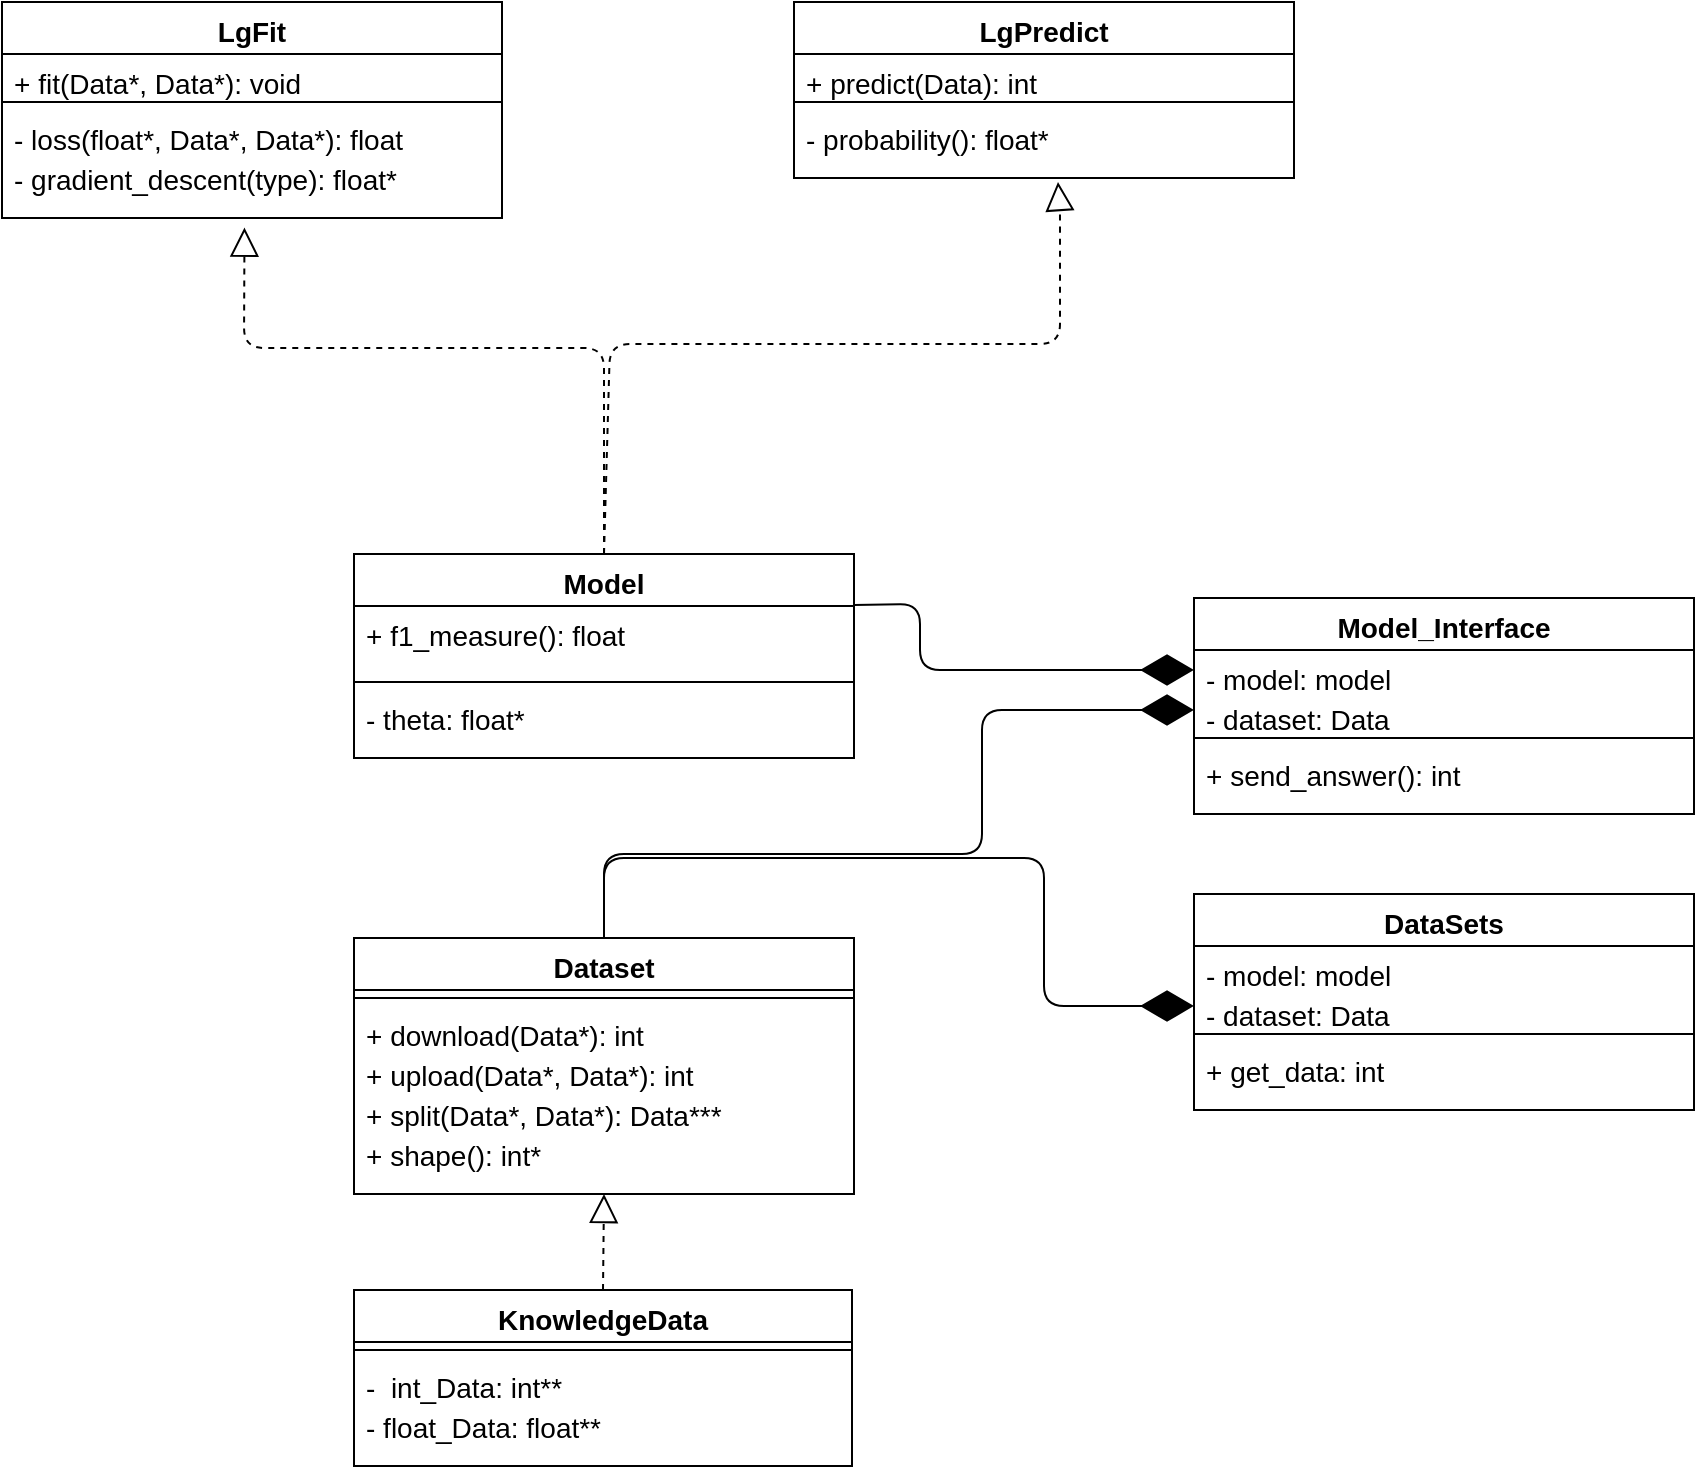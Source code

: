 <mxfile version="13.7.3" type="device"><diagram id="C5RBs43oDa-KdzZeNtuy" name="Page-1"><mxGraphModel dx="410" dy="240" grid="0" gridSize="10" guides="1" tooltips="1" connect="1" arrows="1" fold="1" page="1" pageScale="1" pageWidth="827" pageHeight="1169" math="0" shadow="0"><root><mxCell id="WIyWlLk6GJQsqaUBKTNV-0"/><mxCell id="WIyWlLk6GJQsqaUBKTNV-1" parent="WIyWlLk6GJQsqaUBKTNV-0"/><mxCell id="JwOIcO2NR_C07yvkKcZ1-20" value="Model" style="swimlane;fontStyle=1;align=center;verticalAlign=top;childLayout=stackLayout;horizontal=1;startSize=26;horizontalStack=0;resizeParent=1;resizeParentMax=0;resizeLast=0;collapsible=1;marginBottom=0;fontSize=14;" parent="WIyWlLk6GJQsqaUBKTNV-1" vertex="1"><mxGeometry x="220" y="370" width="250" height="102" as="geometry"/></mxCell><mxCell id="JwOIcO2NR_C07yvkKcZ1-21" value="+ f1_measure(): float&#10;" style="text;strokeColor=none;fillColor=none;align=left;verticalAlign=top;spacingLeft=4;spacingRight=4;overflow=hidden;rotatable=0;points=[[0,0.5],[1,0.5]];portConstraint=eastwest;fontSize=14;" parent="JwOIcO2NR_C07yvkKcZ1-20" vertex="1"><mxGeometry y="26" width="250" height="20" as="geometry"/></mxCell><mxCell id="JwOIcO2NR_C07yvkKcZ1-52" value="" style="text;strokeColor=none;fillColor=none;align=left;verticalAlign=middle;spacingTop=-1;spacingLeft=4;spacingRight=4;rotatable=0;labelPosition=right;points=[];portConstraint=eastwest;fontSize=14;" parent="JwOIcO2NR_C07yvkKcZ1-20" vertex="1"><mxGeometry y="46" width="250" height="14" as="geometry"/></mxCell><mxCell id="JwOIcO2NR_C07yvkKcZ1-22" value="" style="line;strokeWidth=1;fillColor=none;align=left;verticalAlign=middle;spacingTop=-1;spacingLeft=3;spacingRight=3;rotatable=0;labelPosition=right;points=[];portConstraint=eastwest;fontSize=14;" parent="JwOIcO2NR_C07yvkKcZ1-20" vertex="1"><mxGeometry y="60" width="250" height="8" as="geometry"/></mxCell><mxCell id="JwOIcO2NR_C07yvkKcZ1-23" value="- theta: float*" style="text;strokeColor=none;fillColor=none;align=left;verticalAlign=top;spacingLeft=4;spacingRight=4;overflow=hidden;rotatable=0;points=[[0,0.5],[1,0.5]];portConstraint=eastwest;fontSize=14;" parent="JwOIcO2NR_C07yvkKcZ1-20" vertex="1"><mxGeometry y="68" width="250" height="20" as="geometry"/></mxCell><mxCell id="JwOIcO2NR_C07yvkKcZ1-53" value="" style="text;strokeColor=none;fillColor=none;align=left;verticalAlign=middle;spacingTop=-1;spacingLeft=4;spacingRight=4;rotatable=0;labelPosition=right;points=[];portConstraint=eastwest;fontSize=14;" parent="JwOIcO2NR_C07yvkKcZ1-20" vertex="1"><mxGeometry y="88" width="250" height="14" as="geometry"/></mxCell><mxCell id="JwOIcO2NR_C07yvkKcZ1-0" value="LgFit" style="swimlane;fontStyle=1;align=center;verticalAlign=top;childLayout=stackLayout;horizontal=1;startSize=26;horizontalStack=0;resizeParent=1;resizeParentMax=0;resizeLast=0;collapsible=1;marginBottom=0;fontSize=14;" parent="WIyWlLk6GJQsqaUBKTNV-1" vertex="1"><mxGeometry x="44" y="94" width="250" height="108" as="geometry"/></mxCell><mxCell id="JwOIcO2NR_C07yvkKcZ1-6" value="+ fit(Data*, Data*): void&#10;" style="text;strokeColor=none;fillColor=none;align=left;verticalAlign=top;spacingLeft=4;spacingRight=4;overflow=hidden;rotatable=0;points=[[0,0.5],[1,0.5]];portConstraint=eastwest;fontSize=14;" parent="JwOIcO2NR_C07yvkKcZ1-0" vertex="1"><mxGeometry y="26" width="250" height="20" as="geometry"/></mxCell><mxCell id="JwOIcO2NR_C07yvkKcZ1-2" value="" style="line;strokeWidth=1;fillColor=none;align=left;verticalAlign=middle;spacingTop=-1;spacingLeft=3;spacingRight=3;rotatable=0;labelPosition=right;points=[];portConstraint=eastwest;fontSize=14;" parent="JwOIcO2NR_C07yvkKcZ1-0" vertex="1"><mxGeometry y="46" width="250" height="8" as="geometry"/></mxCell><mxCell id="JwOIcO2NR_C07yvkKcZ1-3" value="- loss(float*, Data*, Data*): float" style="text;strokeColor=none;fillColor=none;align=left;verticalAlign=top;spacingLeft=4;spacingRight=4;overflow=hidden;rotatable=0;points=[[0,0.5],[1,0.5]];portConstraint=eastwest;fontSize=14;" parent="JwOIcO2NR_C07yvkKcZ1-0" vertex="1"><mxGeometry y="54" width="250" height="20" as="geometry"/></mxCell><mxCell id="JwOIcO2NR_C07yvkKcZ1-5" value="- gradient_descent(type): float*" style="text;strokeColor=none;fillColor=none;align=left;verticalAlign=top;spacingLeft=4;spacingRight=4;overflow=hidden;rotatable=0;points=[[0,0.5],[1,0.5]];portConstraint=eastwest;fontSize=14;" parent="JwOIcO2NR_C07yvkKcZ1-0" vertex="1"><mxGeometry y="74" width="250" height="20" as="geometry"/></mxCell><mxCell id="JwOIcO2NR_C07yvkKcZ1-56" value="" style="text;strokeColor=none;fillColor=none;align=left;verticalAlign=middle;spacingTop=-1;spacingLeft=4;spacingRight=4;rotatable=0;labelPosition=right;points=[];portConstraint=eastwest;fontSize=14;" parent="JwOIcO2NR_C07yvkKcZ1-0" vertex="1"><mxGeometry y="94" width="250" height="14" as="geometry"/></mxCell><mxCell id="JwOIcO2NR_C07yvkKcZ1-7" value="LgPredict" style="swimlane;fontStyle=1;align=center;verticalAlign=top;childLayout=stackLayout;horizontal=1;startSize=26;horizontalStack=0;resizeParent=1;resizeParentMax=0;resizeLast=0;collapsible=1;marginBottom=0;fontSize=14;" parent="WIyWlLk6GJQsqaUBKTNV-1" vertex="1"><mxGeometry x="440" y="94" width="250" height="88" as="geometry"/></mxCell><mxCell id="JwOIcO2NR_C07yvkKcZ1-8" value="+ predict(Data): int&#10;" style="text;strokeColor=none;fillColor=none;align=left;verticalAlign=top;spacingLeft=4;spacingRight=4;overflow=hidden;rotatable=0;points=[[0,0.5],[1,0.5]];portConstraint=eastwest;fontSize=14;" parent="JwOIcO2NR_C07yvkKcZ1-7" vertex="1"><mxGeometry y="26" width="250" height="20" as="geometry"/></mxCell><mxCell id="JwOIcO2NR_C07yvkKcZ1-9" value="" style="line;strokeWidth=1;fillColor=none;align=left;verticalAlign=middle;spacingTop=-1;spacingLeft=3;spacingRight=3;rotatable=0;labelPosition=right;points=[];portConstraint=eastwest;fontSize=14;" parent="JwOIcO2NR_C07yvkKcZ1-7" vertex="1"><mxGeometry y="46" width="250" height="8" as="geometry"/></mxCell><mxCell id="JwOIcO2NR_C07yvkKcZ1-10" value="- probability(): float*" style="text;strokeColor=none;fillColor=none;align=left;verticalAlign=top;spacingLeft=4;spacingRight=4;overflow=hidden;rotatable=0;points=[[0,0.5],[1,0.5]];portConstraint=eastwest;fontSize=14;" parent="JwOIcO2NR_C07yvkKcZ1-7" vertex="1"><mxGeometry y="54" width="250" height="20" as="geometry"/></mxCell><mxCell id="JwOIcO2NR_C07yvkKcZ1-57" value="" style="text;strokeColor=none;fillColor=none;align=left;verticalAlign=middle;spacingTop=-1;spacingLeft=4;spacingRight=4;rotatable=0;labelPosition=right;points=[];portConstraint=eastwest;fontSize=14;" parent="JwOIcO2NR_C07yvkKcZ1-7" vertex="1"><mxGeometry y="74" width="250" height="14" as="geometry"/></mxCell><mxCell id="ceTvXgNObmvVlBZJmIR8-13" value="" style="endArrow=diamondThin;endFill=1;endSize=24;html=1;entryX=0;entryY=0.5;entryDx=0;entryDy=0;exitX=1;exitY=0.25;exitDx=0;exitDy=0;" parent="WIyWlLk6GJQsqaUBKTNV-1" source="JwOIcO2NR_C07yvkKcZ1-20" target="ceTvXgNObmvVlBZJmIR8-3" edge="1"><mxGeometry width="160" relative="1" as="geometry"><mxPoint x="539" y="601" as="sourcePoint"/><mxPoint x="699" y="601" as="targetPoint"/><Array as="points"><mxPoint x="503" y="395"/><mxPoint x="503" y="428"/></Array></mxGeometry></mxCell><mxCell id="ceTvXgNObmvVlBZJmIR8-14" value="" style="endArrow=diamondThin;endFill=1;endSize=24;html=1;entryX=0;entryY=0.5;entryDx=0;entryDy=0;exitX=0.5;exitY=0;exitDx=0;exitDy=0;" parent="WIyWlLk6GJQsqaUBKTNV-1" source="JwOIcO2NR_C07yvkKcZ1-34" target="ceTvXgNObmvVlBZJmIR8-5" edge="1"><mxGeometry width="160" relative="1" as="geometry"><mxPoint x="536" y="548" as="sourcePoint"/><mxPoint x="619" y="545.5" as="targetPoint"/><Array as="points"><mxPoint x="345" y="520"/><mxPoint x="534" y="520"/><mxPoint x="534" y="448"/></Array></mxGeometry></mxCell><mxCell id="JwOIcO2NR_C07yvkKcZ1-43" value="KnowledgeData" style="swimlane;fontStyle=1;align=center;verticalAlign=top;childLayout=stackLayout;horizontal=1;startSize=26;horizontalStack=0;resizeParent=1;resizeParentMax=0;resizeLast=0;collapsible=1;marginBottom=0;fontSize=14;" parent="WIyWlLk6GJQsqaUBKTNV-1" vertex="1"><mxGeometry x="220" y="738" width="249" height="88" as="geometry"/></mxCell><mxCell id="JwOIcO2NR_C07yvkKcZ1-44" value="" style="line;strokeWidth=1;fillColor=none;align=left;verticalAlign=middle;spacingTop=-1;spacingLeft=3;spacingRight=3;rotatable=0;labelPosition=right;points=[];portConstraint=eastwest;fontSize=14;" parent="JwOIcO2NR_C07yvkKcZ1-43" vertex="1"><mxGeometry y="26" width="249" height="8" as="geometry"/></mxCell><mxCell id="JwOIcO2NR_C07yvkKcZ1-45" value="-  int_Data: int**" style="text;strokeColor=none;fillColor=none;align=left;verticalAlign=top;spacingLeft=4;spacingRight=4;overflow=hidden;rotatable=0;points=[[0,0.5],[1,0.5]];portConstraint=eastwest;fontSize=14;" parent="JwOIcO2NR_C07yvkKcZ1-43" vertex="1"><mxGeometry y="34" width="249" height="20" as="geometry"/></mxCell><mxCell id="JwOIcO2NR_C07yvkKcZ1-46" value="- float_Data: float**" style="text;strokeColor=none;fillColor=none;align=left;verticalAlign=top;spacingLeft=4;spacingRight=4;overflow=hidden;rotatable=0;points=[[0,0.5],[1,0.5]];portConstraint=eastwest;fontSize=14;" parent="JwOIcO2NR_C07yvkKcZ1-43" vertex="1"><mxGeometry y="54" width="249" height="20" as="geometry"/></mxCell><mxCell id="JwOIcO2NR_C07yvkKcZ1-55" value="" style="text;strokeColor=none;fillColor=none;align=left;verticalAlign=middle;spacingTop=-1;spacingLeft=4;spacingRight=4;rotatable=0;labelPosition=right;points=[];portConstraint=eastwest;fontSize=14;" parent="JwOIcO2NR_C07yvkKcZ1-43" vertex="1"><mxGeometry y="74" width="249" height="14" as="geometry"/></mxCell><mxCell id="JwOIcO2NR_C07yvkKcZ1-34" value="Dataset" style="swimlane;fontStyle=1;align=center;verticalAlign=top;childLayout=stackLayout;horizontal=1;startSize=26;horizontalStack=0;resizeParent=1;resizeParentMax=0;resizeLast=0;collapsible=1;marginBottom=0;fontSize=14;" parent="WIyWlLk6GJQsqaUBKTNV-1" vertex="1"><mxGeometry x="220" y="562" width="250" height="128" as="geometry"/></mxCell><mxCell id="JwOIcO2NR_C07yvkKcZ1-36" value="" style="line;strokeWidth=1;fillColor=none;align=left;verticalAlign=middle;spacingTop=-1;spacingLeft=3;spacingRight=3;rotatable=0;labelPosition=right;points=[];portConstraint=eastwest;fontSize=14;" parent="JwOIcO2NR_C07yvkKcZ1-34" vertex="1"><mxGeometry y="26" width="250" height="8" as="geometry"/></mxCell><mxCell id="JwOIcO2NR_C07yvkKcZ1-35" value="+ download(Data*): int" style="text;strokeColor=none;fillColor=none;align=left;verticalAlign=top;spacingLeft=4;spacingRight=4;overflow=hidden;rotatable=0;points=[[0,0.5],[1,0.5]];portConstraint=eastwest;fontSize=14;" parent="JwOIcO2NR_C07yvkKcZ1-34" vertex="1"><mxGeometry y="34" width="250" height="20" as="geometry"/></mxCell><mxCell id="JwOIcO2NR_C07yvkKcZ1-39" value="+ upload(Data*, Data*): int&#10;" style="text;strokeColor=none;fillColor=none;align=left;verticalAlign=top;spacingLeft=4;spacingRight=4;overflow=hidden;rotatable=0;points=[[0,0.5],[1,0.5]];portConstraint=eastwest;fontSize=14;" parent="JwOIcO2NR_C07yvkKcZ1-34" vertex="1"><mxGeometry y="54" width="250" height="20" as="geometry"/></mxCell><mxCell id="JwOIcO2NR_C07yvkKcZ1-40" value="+ split(Data*, Data*): Data***" style="text;strokeColor=none;fillColor=none;align=left;verticalAlign=top;spacingLeft=4;spacingRight=4;overflow=hidden;rotatable=0;points=[[0,0.5],[1,0.5]];portConstraint=eastwest;fontSize=14;" parent="JwOIcO2NR_C07yvkKcZ1-34" vertex="1"><mxGeometry y="74" width="250" height="20" as="geometry"/></mxCell><mxCell id="JwOIcO2NR_C07yvkKcZ1-41" value="+ shape(): int*&#10;" style="text;strokeColor=none;fillColor=none;align=left;verticalAlign=top;spacingLeft=4;spacingRight=4;overflow=hidden;rotatable=0;points=[[0,0.5],[1,0.5]];portConstraint=eastwest;fontSize=14;" parent="JwOIcO2NR_C07yvkKcZ1-34" vertex="1"><mxGeometry y="94" width="250" height="20" as="geometry"/></mxCell><mxCell id="JwOIcO2NR_C07yvkKcZ1-54" value="" style="text;strokeColor=none;fillColor=none;align=left;verticalAlign=middle;spacingTop=-1;spacingLeft=4;spacingRight=4;rotatable=0;labelPosition=right;points=[];portConstraint=eastwest;fontSize=14;" parent="JwOIcO2NR_C07yvkKcZ1-34" vertex="1"><mxGeometry y="114" width="250" height="14" as="geometry"/></mxCell><mxCell id="ceTvXgNObmvVlBZJmIR8-1" value="Model_Interface" style="swimlane;fontStyle=1;align=center;verticalAlign=top;childLayout=stackLayout;horizontal=1;startSize=26;horizontalStack=0;resizeParent=1;resizeParentMax=0;resizeLast=0;collapsible=1;marginBottom=0;fontSize=14;" parent="WIyWlLk6GJQsqaUBKTNV-1" vertex="1"><mxGeometry x="640" y="392" width="250" height="108" as="geometry"/></mxCell><mxCell id="ceTvXgNObmvVlBZJmIR8-3" value="- model: model" style="text;strokeColor=none;fillColor=none;align=left;verticalAlign=top;spacingLeft=4;spacingRight=4;overflow=hidden;rotatable=0;points=[[0,0.5],[1,0.5]];portConstraint=eastwest;fontSize=14;" parent="ceTvXgNObmvVlBZJmIR8-1" vertex="1"><mxGeometry y="26" width="250" height="20" as="geometry"/></mxCell><mxCell id="ceTvXgNObmvVlBZJmIR8-5" value="- dataset: Data" style="text;strokeColor=none;fillColor=none;align=left;verticalAlign=top;spacingLeft=4;spacingRight=4;overflow=hidden;rotatable=0;points=[[0,0.5],[1,0.5]];portConstraint=eastwest;fontSize=14;" parent="ceTvXgNObmvVlBZJmIR8-1" vertex="1"><mxGeometry y="46" width="250" height="20" as="geometry"/></mxCell><mxCell id="ceTvXgNObmvVlBZJmIR8-2" value="" style="line;strokeWidth=1;fillColor=none;align=left;verticalAlign=middle;spacingTop=-1;spacingLeft=3;spacingRight=3;rotatable=0;labelPosition=right;points=[];portConstraint=eastwest;fontSize=14;" parent="ceTvXgNObmvVlBZJmIR8-1" vertex="1"><mxGeometry y="66" width="250" height="8" as="geometry"/></mxCell><mxCell id="ceTvXgNObmvVlBZJmIR8-6" value="+ send_answer(): int&#10;" style="text;strokeColor=none;fillColor=none;align=left;verticalAlign=top;spacingLeft=4;spacingRight=4;overflow=hidden;rotatable=0;points=[[0,0.5],[1,0.5]];portConstraint=eastwest;fontSize=14;" parent="ceTvXgNObmvVlBZJmIR8-1" vertex="1"><mxGeometry y="74" width="250" height="20" as="geometry"/></mxCell><mxCell id="ceTvXgNObmvVlBZJmIR8-7" value="" style="text;strokeColor=none;fillColor=none;align=left;verticalAlign=middle;spacingTop=-1;spacingLeft=4;spacingRight=4;rotatable=0;labelPosition=right;points=[];portConstraint=eastwest;fontSize=14;" parent="ceTvXgNObmvVlBZJmIR8-1" vertex="1"><mxGeometry y="94" width="250" height="14" as="geometry"/></mxCell><mxCell id="ceTvXgNObmvVlBZJmIR8-15" value="" style="endArrow=block;dashed=1;endFill=0;endSize=12;html=1;exitX=0.5;exitY=0;exitDx=0;exitDy=0;entryX=0.5;entryY=1;entryDx=0;entryDy=0;" parent="WIyWlLk6GJQsqaUBKTNV-1" source="JwOIcO2NR_C07yvkKcZ1-43" target="JwOIcO2NR_C07yvkKcZ1-34" edge="1"><mxGeometry width="160" relative="1" as="geometry"><mxPoint x="596" y="720" as="sourcePoint"/><mxPoint x="756" y="720" as="targetPoint"/></mxGeometry></mxCell><mxCell id="ceTvXgNObmvVlBZJmIR8-16" value="" style="endArrow=block;dashed=1;endFill=0;endSize=12;html=1;exitX=0.5;exitY=0;exitDx=0;exitDy=0;entryX=0.485;entryY=1.343;entryDx=0;entryDy=0;entryPerimeter=0;" parent="WIyWlLk6GJQsqaUBKTNV-1" source="JwOIcO2NR_C07yvkKcZ1-20" target="JwOIcO2NR_C07yvkKcZ1-56" edge="1"><mxGeometry width="160" relative="1" as="geometry"><mxPoint x="263" y="255" as="sourcePoint"/><mxPoint x="263.5" y="207" as="targetPoint"/><Array as="points"><mxPoint x="345" y="267"/><mxPoint x="165" y="267"/></Array></mxGeometry></mxCell><mxCell id="ceTvXgNObmvVlBZJmIR8-17" value="" style="endArrow=block;dashed=1;endFill=0;endSize=12;html=1;exitX=0.5;exitY=0;exitDx=0;exitDy=0;" parent="WIyWlLk6GJQsqaUBKTNV-1" source="JwOIcO2NR_C07yvkKcZ1-20" edge="1"><mxGeometry width="160" relative="1" as="geometry"><mxPoint x="528" y="272" as="sourcePoint"/><mxPoint x="572" y="184" as="targetPoint"/><Array as="points"><mxPoint x="348" y="265"/><mxPoint x="573" y="265"/><mxPoint x="573" y="232"/><mxPoint x="573" y="199"/></Array></mxGeometry></mxCell><mxCell id="ceTvXgNObmvVlBZJmIR8-18" value="DataSets" style="swimlane;fontStyle=1;align=center;verticalAlign=top;childLayout=stackLayout;horizontal=1;startSize=26;horizontalStack=0;resizeParent=1;resizeParentMax=0;resizeLast=0;collapsible=1;marginBottom=0;fontSize=14;" parent="WIyWlLk6GJQsqaUBKTNV-1" vertex="1"><mxGeometry x="640" y="540" width="250" height="108" as="geometry"/></mxCell><mxCell id="ceTvXgNObmvVlBZJmIR8-19" value="- model: model" style="text;strokeColor=none;fillColor=none;align=left;verticalAlign=top;spacingLeft=4;spacingRight=4;overflow=hidden;rotatable=0;points=[[0,0.5],[1,0.5]];portConstraint=eastwest;fontSize=14;" parent="ceTvXgNObmvVlBZJmIR8-18" vertex="1"><mxGeometry y="26" width="250" height="20" as="geometry"/></mxCell><mxCell id="ceTvXgNObmvVlBZJmIR8-20" value="- dataset: Data" style="text;strokeColor=none;fillColor=none;align=left;verticalAlign=top;spacingLeft=4;spacingRight=4;overflow=hidden;rotatable=0;points=[[0,0.5],[1,0.5]];portConstraint=eastwest;fontSize=14;" parent="ceTvXgNObmvVlBZJmIR8-18" vertex="1"><mxGeometry y="46" width="250" height="20" as="geometry"/></mxCell><mxCell id="ceTvXgNObmvVlBZJmIR8-21" value="" style="line;strokeWidth=1;fillColor=none;align=left;verticalAlign=middle;spacingTop=-1;spacingLeft=3;spacingRight=3;rotatable=0;labelPosition=right;points=[];portConstraint=eastwest;fontSize=14;" parent="ceTvXgNObmvVlBZJmIR8-18" vertex="1"><mxGeometry y="66" width="250" height="8" as="geometry"/></mxCell><mxCell id="ceTvXgNObmvVlBZJmIR8-22" value="+ get_data: int&#10;" style="text;strokeColor=none;fillColor=none;align=left;verticalAlign=top;spacingLeft=4;spacingRight=4;overflow=hidden;rotatable=0;points=[[0,0.5],[1,0.5]];portConstraint=eastwest;fontSize=14;" parent="ceTvXgNObmvVlBZJmIR8-18" vertex="1"><mxGeometry y="74" width="250" height="20" as="geometry"/></mxCell><mxCell id="ceTvXgNObmvVlBZJmIR8-24" value="" style="text;strokeColor=none;fillColor=none;align=left;verticalAlign=middle;spacingTop=-1;spacingLeft=4;spacingRight=4;rotatable=0;labelPosition=right;points=[];portConstraint=eastwest;fontSize=14;" parent="ceTvXgNObmvVlBZJmIR8-18" vertex="1"><mxGeometry y="94" width="250" height="14" as="geometry"/></mxCell><mxCell id="ceTvXgNObmvVlBZJmIR8-25" value="" style="endArrow=diamondThin;endFill=1;endSize=24;html=1;entryX=0;entryY=0.5;entryDx=0;entryDy=0;exitX=0.5;exitY=0;exitDx=0;exitDy=0;" parent="WIyWlLk6GJQsqaUBKTNV-1" source="JwOIcO2NR_C07yvkKcZ1-34" target="ceTvXgNObmvVlBZJmIR8-20" edge="1"><mxGeometry width="160" relative="1" as="geometry"><mxPoint x="546" y="564" as="sourcePoint"/><mxPoint x="841" y="450.0" as="targetPoint"/><Array as="points"><mxPoint x="345" y="522"/><mxPoint x="565" y="522"/><mxPoint x="565" y="596"/></Array></mxGeometry></mxCell></root></mxGraphModel></diagram></mxfile>